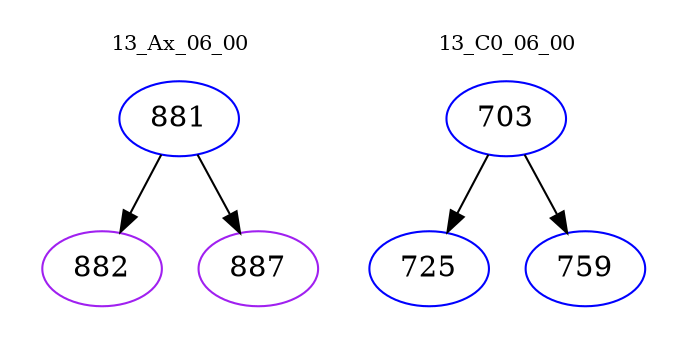 digraph{
subgraph cluster_0 {
color = white
label = "13_Ax_06_00";
fontsize=10;
T0_881 [label="881", color="blue"]
T0_881 -> T0_882 [color="black"]
T0_882 [label="882", color="purple"]
T0_881 -> T0_887 [color="black"]
T0_887 [label="887", color="purple"]
}
subgraph cluster_1 {
color = white
label = "13_C0_06_00";
fontsize=10;
T1_703 [label="703", color="blue"]
T1_703 -> T1_725 [color="black"]
T1_725 [label="725", color="blue"]
T1_703 -> T1_759 [color="black"]
T1_759 [label="759", color="blue"]
}
}
